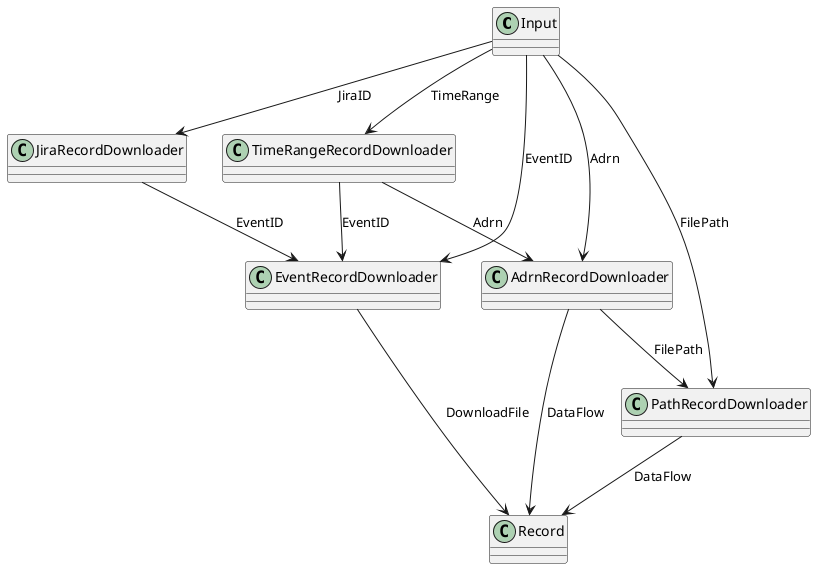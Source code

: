 @startuml


Input -down-> TimeRangeRecordDownloader : TimeRange
TimeRangeRecordDownloader -down-> EventRecordDownloader : EventID
TimeRangeRecordDownloader-down-> AdrnRecordDownloader : Adrn


Input -down-> JiraRecordDownloader : JiraID
JiraRecordDownloader -down-> EventRecordDownloader : EventID

Input -down-> AdrnRecordDownloader : Adrn
AdrnRecordDownloader -down-> PathRecordDownloader : FilePath
AdrnRecordDownloader -down-> Record : DataFlow


Input -down-> EventRecordDownloader : EventID
EventRecordDownloader-down-> Record : DownloadFile

Input -down-> PathRecordDownloader : FilePath
PathRecordDownloader -down-> Record : DataFlow
@enduml
